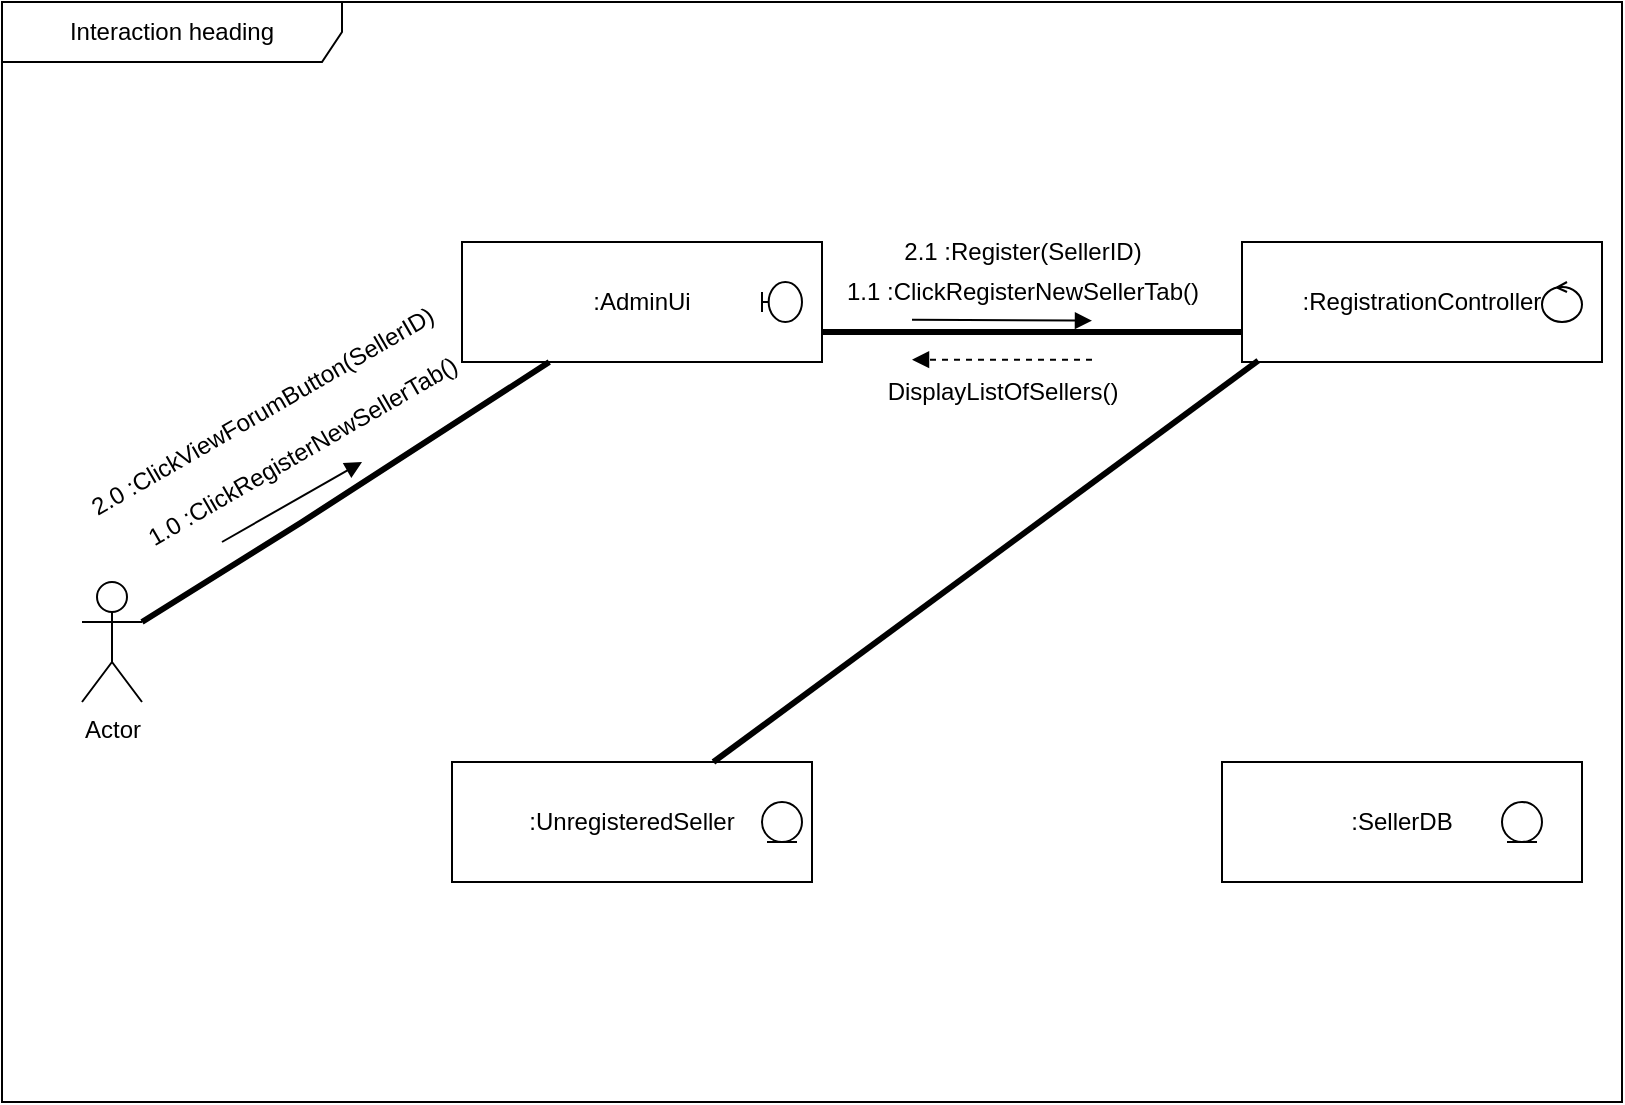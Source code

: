 <mxfile version="21.1.8" type="github">
  <diagram name="Page-1" id="99Zb0KQgS24SJ0DXaLm9">
    <mxGraphModel dx="1034" dy="414" grid="1" gridSize="10" guides="1" tooltips="1" connect="1" arrows="1" fold="1" page="1" pageScale="1" pageWidth="850" pageHeight="1100" math="0" shadow="0">
      <root>
        <mxCell id="0" />
        <mxCell id="1" parent="0" />
        <mxCell id="QVn1onKJGaPRqTXLs93j-30" value="Interaction heading" style="shape=umlFrame;whiteSpace=wrap;html=1;pointerEvents=0;recursiveResize=0;container=1;collapsible=0;width=170;height=30;" parent="1" vertex="1">
          <mxGeometry x="20" y="10" width="810" height="550" as="geometry" />
        </mxCell>
        <mxCell id="QVn1onKJGaPRqTXLs93j-1" value="Actor" style="shape=umlActor;verticalLabelPosition=bottom;verticalAlign=top;html=1;" parent="QVn1onKJGaPRqTXLs93j-30" vertex="1">
          <mxGeometry x="40" y="290" width="30" height="60" as="geometry" />
        </mxCell>
        <mxCell id="QVn1onKJGaPRqTXLs93j-2" value=":AdminUi" style="html=1;whiteSpace=wrap;" parent="QVn1onKJGaPRqTXLs93j-30" vertex="1">
          <mxGeometry x="230" y="120" width="180" height="60" as="geometry" />
        </mxCell>
        <mxCell id="QVn1onKJGaPRqTXLs93j-11" value="" style="endArrow=none;startArrow=none;endFill=0;startFill=0;endSize=8;html=1;verticalAlign=bottom;labelBackgroundColor=none;strokeWidth=3;rounded=0;exitX=1;exitY=0.333;exitDx=0;exitDy=0;exitPerimeter=0;" parent="QVn1onKJGaPRqTXLs93j-30" source="QVn1onKJGaPRqTXLs93j-1" target="QVn1onKJGaPRqTXLs93j-2" edge="1">
          <mxGeometry width="160" relative="1" as="geometry">
            <mxPoint x="40" y="240" as="sourcePoint" />
            <mxPoint x="250" y="199.5" as="targetPoint" />
            <Array as="points">
              <mxPoint x="150" y="260" />
            </Array>
          </mxGeometry>
        </mxCell>
        <mxCell id="QVn1onKJGaPRqTXLs93j-15" value="" style="html=1;verticalAlign=bottom;labelBackgroundColor=none;endArrow=block;endFill=1;rounded=0;" parent="QVn1onKJGaPRqTXLs93j-30" edge="1">
          <mxGeometry width="160" relative="1" as="geometry">
            <mxPoint x="110" y="270" as="sourcePoint" />
            <mxPoint x="180" y="230" as="targetPoint" />
          </mxGeometry>
        </mxCell>
        <mxCell id="QVn1onKJGaPRqTXLs93j-12" value="1.0 :ClickRegisterNewSellerTab()" style="text;html=1;align=center;verticalAlign=middle;resizable=0;points=[];autosize=1;strokeColor=none;fillColor=none;rotation=-30;" parent="QVn1onKJGaPRqTXLs93j-30" vertex="1">
          <mxGeometry x="50" y="210" width="200" height="30" as="geometry" />
        </mxCell>
        <mxCell id="QVn1onKJGaPRqTXLs93j-22" value="2.0 :ClickViewForumButton(SellerID)" style="text;html=1;align=center;verticalAlign=middle;resizable=0;points=[];autosize=1;strokeColor=none;fillColor=none;rotation=-30;" parent="QVn1onKJGaPRqTXLs93j-30" vertex="1">
          <mxGeometry x="20" y="190" width="220" height="30" as="geometry" />
        </mxCell>
        <mxCell id="QVn1onKJGaPRqTXLs93j-4" value=":RegistrationController" style="html=1;whiteSpace=wrap;" parent="QVn1onKJGaPRqTXLs93j-30" vertex="1">
          <mxGeometry x="620" y="120" width="180" height="60" as="geometry" />
        </mxCell>
        <mxCell id="QVn1onKJGaPRqTXLs93j-16" value="" style="endArrow=none;startArrow=none;endFill=0;startFill=0;endSize=8;html=1;verticalAlign=bottom;labelBackgroundColor=none;strokeWidth=3;rounded=0;exitX=1;exitY=0.75;exitDx=0;exitDy=0;entryX=0;entryY=0.75;entryDx=0;entryDy=0;" parent="QVn1onKJGaPRqTXLs93j-30" source="QVn1onKJGaPRqTXLs93j-2" target="QVn1onKJGaPRqTXLs93j-4" edge="1">
          <mxGeometry width="160" relative="1" as="geometry">
            <mxPoint x="370" y="219.5" as="sourcePoint" />
            <mxPoint x="601" y="102.5" as="targetPoint" />
          </mxGeometry>
        </mxCell>
        <mxCell id="QVn1onKJGaPRqTXLs93j-3" value="" style="shape=umlBoundary;whiteSpace=wrap;html=1;" parent="QVn1onKJGaPRqTXLs93j-30" vertex="1">
          <mxGeometry x="380" y="140" width="20" height="20" as="geometry" />
        </mxCell>
        <mxCell id="QVn1onKJGaPRqTXLs93j-5" value="" style="ellipse;shape=umlControl;whiteSpace=wrap;html=1;" parent="QVn1onKJGaPRqTXLs93j-30" vertex="1">
          <mxGeometry x="770" y="140" width="20" height="20" as="geometry" />
        </mxCell>
        <mxCell id="QVn1onKJGaPRqTXLs93j-20" value="DisplayListOfSellers()" style="text;html=1;align=center;verticalAlign=middle;resizable=0;points=[];autosize=1;strokeColor=none;fillColor=none;" parent="QVn1onKJGaPRqTXLs93j-30" vertex="1">
          <mxGeometry x="430" y="180" width="140" height="30" as="geometry" />
        </mxCell>
        <mxCell id="QVn1onKJGaPRqTXLs93j-21" value="" style="html=1;verticalAlign=bottom;labelBackgroundColor=none;endArrow=block;endFill=1;dashed=1;rounded=0;" parent="QVn1onKJGaPRqTXLs93j-30" edge="1">
          <mxGeometry width="160" relative="1" as="geometry">
            <mxPoint x="545" y="178.82" as="sourcePoint" />
            <mxPoint x="455" y="178.82" as="targetPoint" />
          </mxGeometry>
        </mxCell>
        <mxCell id="QVn1onKJGaPRqTXLs93j-19" value="" style="html=1;verticalAlign=bottom;labelBackgroundColor=none;endArrow=block;endFill=1;rounded=0;" parent="QVn1onKJGaPRqTXLs93j-30" edge="1">
          <mxGeometry width="160" relative="1" as="geometry">
            <mxPoint x="455" y="158.82" as="sourcePoint" />
            <mxPoint x="545" y="159.32" as="targetPoint" />
          </mxGeometry>
        </mxCell>
        <mxCell id="QVn1onKJGaPRqTXLs93j-17" value="1.1 :ClickRegisterNewSellerTab()" style="text;html=1;align=center;verticalAlign=middle;resizable=0;points=[];autosize=1;strokeColor=none;fillColor=none;rotation=0;" parent="QVn1onKJGaPRqTXLs93j-30" vertex="1">
          <mxGeometry x="410" y="130" width="200" height="30" as="geometry" />
        </mxCell>
        <mxCell id="QVn1onKJGaPRqTXLs93j-26" value="2.1 :Register(SellerID)" style="text;html=1;align=center;verticalAlign=middle;resizable=0;points=[];autosize=1;strokeColor=none;fillColor=none;" parent="QVn1onKJGaPRqTXLs93j-30" vertex="1">
          <mxGeometry x="440" y="110" width="140" height="30" as="geometry" />
        </mxCell>
        <mxCell id="QVn1onKJGaPRqTXLs93j-6" value=":UnregisteredSeller" style="html=1;whiteSpace=wrap;" parent="QVn1onKJGaPRqTXLs93j-30" vertex="1">
          <mxGeometry x="225" y="380" width="180" height="60" as="geometry" />
        </mxCell>
        <mxCell id="QVn1onKJGaPRqTXLs93j-29" value="" style="endArrow=none;startArrow=none;endFill=0;startFill=0;endSize=8;html=1;verticalAlign=bottom;labelBackgroundColor=none;strokeWidth=3;rounded=0;entryX=0.045;entryY=0.989;entryDx=0;entryDy=0;entryPerimeter=0;" parent="QVn1onKJGaPRqTXLs93j-30" source="QVn1onKJGaPRqTXLs93j-6" target="QVn1onKJGaPRqTXLs93j-4" edge="1">
          <mxGeometry width="160" relative="1" as="geometry">
            <mxPoint x="400" y="239.5" as="sourcePoint" />
            <mxPoint x="631" y="122.5" as="targetPoint" />
          </mxGeometry>
        </mxCell>
        <mxCell id="QVn1onKJGaPRqTXLs93j-7" value="" style="ellipse;shape=umlEntity;whiteSpace=wrap;html=1;" parent="QVn1onKJGaPRqTXLs93j-30" vertex="1">
          <mxGeometry x="380" y="400" width="20" height="20" as="geometry" />
        </mxCell>
        <mxCell id="QVn1onKJGaPRqTXLs93j-8" value=":SellerDB" style="html=1;whiteSpace=wrap;" parent="QVn1onKJGaPRqTXLs93j-30" vertex="1">
          <mxGeometry x="610" y="380" width="180" height="60" as="geometry" />
        </mxCell>
        <mxCell id="QVn1onKJGaPRqTXLs93j-9" value="" style="ellipse;shape=umlEntity;whiteSpace=wrap;html=1;" parent="QVn1onKJGaPRqTXLs93j-30" vertex="1">
          <mxGeometry x="750" y="400" width="20" height="20" as="geometry" />
        </mxCell>
      </root>
    </mxGraphModel>
  </diagram>
</mxfile>
